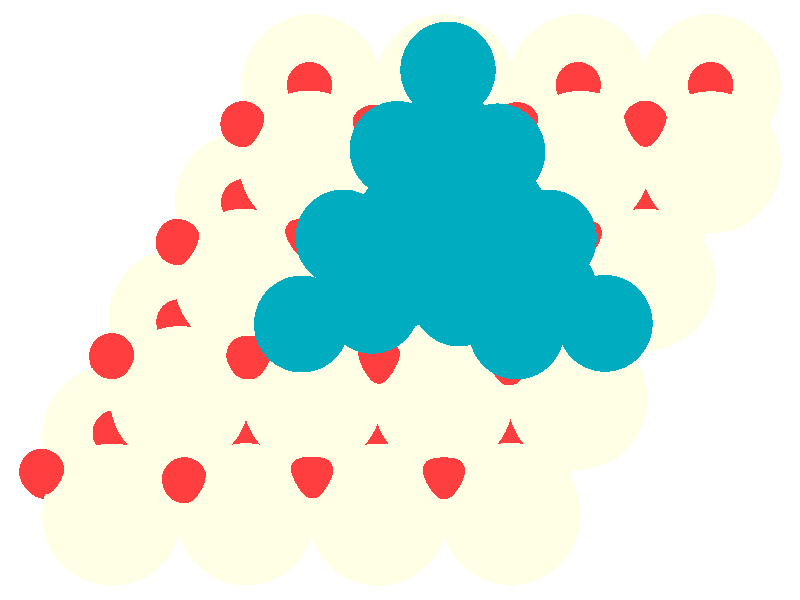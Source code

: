 #include "colors.inc"
#include "finish.inc"

global_settings {assumed_gamma 1 max_trace_level 6}
background {color White}
camera {orthographic
  right -23.34*x up 17.22*y
  direction 1.00*z
  location <0,0,50.00> look_at <0,0,0>}
light_source {<  2.00,   3.00,  40.00> color White
  area_light <0.70, 0, 0>, <0, 0.70, 0>, 3, 3
  adaptive 1 jitter}

#declare simple = finish {phong 0.7}
#declare pale = finish {ambient .5 diffuse .85 roughness .001 specular 0.200 }
#declare intermediate = finish {ambient 0.3 diffuse 0.6 specular 0.10 roughness 0.04 }
#declare vmd = finish {ambient .0 diffuse .65 phong 0.1 phong_size 40. specular 0.500 }
#declare jmol = finish {ambient .2 diffuse .6 specular 1 roughness .001 metallic}
#declare ase2 = finish {ambient 0.05 brilliance 3 diffuse 0.6 metallic specular 0.70 roughness 0.04 reflection 0.15}
#declare ase3 = finish {ambient .15 brilliance 2 diffuse .6 metallic specular 1. roughness .001 reflection .0}
#declare glass = finish {ambient .05 diffuse .3 specular 1. roughness .001}
#declare glass2 = finish {ambient .0 diffuse .3 specular 1. reflection .25 roughness .001}
#declare Rcell = 0.020;
#declare Rbond = 0.100;

#macro atom(LOC, R, COL, TRANS, FIN)
  sphere{LOC, R texture{pigment{color COL transmit TRANS} finish{FIN}}}
#end
#macro constrain(LOC, R, COL, TRANS FIN)
union{torus{R, Rcell rotate 45*z texture{pigment{color COL transmit TRANS} finish{FIN}}}
      torus{R, Rcell rotate -45*z texture{pigment{color COL transmit TRANS} finish{FIN}}}
      translate LOC}
#end

atom(< -2.58,   6.16, -11.67>, 2.04, rgb <1.00, 1.00, 0.78>, 0.0, ase3) // #0 
atom(<  3.25,  -3.92, -11.67>, 2.04, rgb <1.00, 1.00, 0.78>, 0.0, ase3) // #1 
atom(< -6.46,  -0.56, -11.67>, 2.04, rgb <1.00, 1.00, 0.78>, 0.0, ase3) // #2 
atom(<  5.19,  -0.56, -11.67>, 2.04, rgb <1.00, 1.00, 0.78>, 0.0, ase3) // #3 
atom(<  1.31,   6.16, -11.67>, 2.04, rgb <1.00, 1.00, 0.78>, 0.0, ase3) // #4 
atom(<  7.13,   2.80, -11.67>, 2.04, rgb <1.00, 1.00, 0.78>, 0.0, ase3) // #5 
atom(< -2.58,  -0.56, -11.67>, 2.04, rgb <1.00, 1.00, 0.78>, 0.0, ase3) // #6 
atom(<  9.07,   6.16, -11.67>, 2.04, rgb <1.00, 1.00, 0.78>, 0.0, ase3) // #7 
atom(<  5.19,   6.16, -11.67>, 2.04, rgb <1.00, 1.00, 0.78>, 0.0, ase3) // #8 
atom(< -0.63,  -3.92, -11.67>, 2.04, rgb <1.00, 1.00, 0.78>, 0.0, ase3) // #9 
atom(<  1.31,  -0.56, -11.67>, 2.04, rgb <1.00, 1.00, 0.78>, 0.0, ase3) // #10 
atom(< -0.63,   2.80, -11.67>, 2.04, rgb <1.00, 1.00, 0.78>, 0.0, ase3) // #11 
atom(< -8.40,  -3.92, -11.67>, 2.04, rgb <1.00, 1.00, 0.78>, 0.0, ase3) // #12 
atom(<  3.25,   2.80, -11.67>, 2.04, rgb <1.00, 1.00, 0.78>, 0.0, ase3) // #13 
atom(< -4.52,   2.80, -11.67>, 2.04, rgb <1.00, 1.00, 0.78>, 0.0, ase3) // #14 
atom(< -4.52,  -3.92, -11.67>, 2.04, rgb <1.00, 1.00, 0.78>, 0.0, ase3) // #15 
atom(< -4.49,  -6.15,  -8.53>, 2.04, rgb <1.00, 1.00, 0.78>, 0.0, ase3) // #16 
atom(<  3.20,   0.59,  -8.59>, 2.04, rgb <1.00, 1.00, 0.78>, 0.0, ase3) // #17 
atom(< -2.55,  -2.80,  -8.55>, 2.04, rgb <1.00, 1.00, 0.78>, 0.0, ase3) // #18 
atom(< -0.63,  -6.16,  -8.57>, 2.04, rgb <1.00, 1.00, 0.78>, 0.0, ase3) // #19 
atom(< -0.60,   0.53,  -8.56>, 2.04, rgb <1.00, 1.00, 0.78>, 0.0, ase3) // #20 
atom(<  1.26,  -2.85,  -8.58>, 2.04, rgb <1.00, 1.00, 0.78>, 0.0, ase3) // #21 
atom(<  1.30,   3.85,  -8.60>, 2.04, rgb <1.00, 1.00, 0.78>, 0.0, ase3) // #22 
atom(<  7.16,   0.58,  -8.55>, 2.04, rgb <1.00, 1.00, 0.78>, 0.0, ase3) // #23 
atom(< -8.40,  -6.16,  -8.47>, 2.04, rgb <1.00, 1.00, 0.78>, 0.0, ase3) // #24 
atom(<  9.07,   3.95,  -8.57>, 2.04, rgb <1.00, 1.00, 0.78>, 0.0, ase3) // #25 
atom(< -6.43,  -2.79,  -8.51>, 2.04, rgb <1.00, 1.00, 0.78>, 0.0, ase3) // #26 
atom(<  5.18,  -2.83,  -8.54>, 2.04, rgb <1.00, 1.00, 0.78>, 0.0, ase3) // #27 
atom(< -4.55,   0.58,  -8.55>, 2.04, rgb <1.00, 1.00, 0.78>, 0.0, ase3) // #28 
atom(<  5.27,   3.96,  -8.59>, 2.04, rgb <1.00, 1.00, 0.78>, 0.0, ase3) // #29 
atom(< -2.66,   3.97,  -8.60>, 2.04, rgb <1.00, 1.00, 0.78>, 0.0, ase3) // #30 
atom(<  3.23,  -6.14,  -8.57>, 2.04, rgb <1.00, 1.00, 0.78>, 0.0, ase3) // #31 
atom(< -2.58,   1.68, -12.46>, 0.66, rgb <1.00, 0.05, 0.05>, 0.0, ase3) // #32 
atom(< -8.40,  -1.68, -12.46>, 0.66, rgb <1.00, 0.05, 0.05>, 0.0, ase3) // #33 
atom(< -0.63,   5.04, -12.46>, 0.66, rgb <1.00, 0.05, 0.05>, 0.0, ase3) // #34 
atom(<-10.34,  -5.05, -12.46>, 0.66, rgb <1.00, 0.05, 0.05>, 0.0, ase3) // #35 
atom(<  3.25,  -1.68, -12.46>, 0.66, rgb <1.00, 0.05, 0.05>, 0.0, ase3) // #36 
atom(< -4.52,   5.04, -12.46>, 0.66, rgb <1.00, 0.05, 0.05>, 0.0, ase3) // #37 
atom(<  1.31,   1.68, -12.46>, 0.66, rgb <1.00, 0.05, 0.05>, 0.0, ase3) // #38 
atom(< -6.46,   1.68, -12.46>, 0.66, rgb <1.00, 0.05, 0.05>, 0.0, ase3) // #39 
atom(< -6.46,  -5.05, -12.46>, 0.66, rgb <1.00, 0.05, 0.05>, 0.0, ase3) // #40 
atom(<  7.13,   5.04, -12.46>, 0.66, rgb <1.00, 0.05, 0.05>, 0.0, ase3) // #41 
atom(< -0.63,  -1.68, -12.46>, 0.66, rgb <1.00, 0.05, 0.05>, 0.0, ase3) // #42 
atom(< -2.58,  -5.05, -12.46>, 0.66, rgb <1.00, 0.05, 0.05>, 0.0, ase3) // #43 
atom(< -4.52,  -1.68, -12.46>, 0.66, rgb <1.00, 0.05, 0.05>, 0.0, ase3) // #44 
atom(<  3.25,   5.04, -12.46>, 0.66, rgb <1.00, 0.05, 0.05>, 0.0, ase3) // #45 
atom(<  5.19,   1.68, -12.46>, 0.66, rgb <1.00, 0.05, 0.05>, 0.0, ase3) // #46 
atom(<  1.31,  -5.05, -12.46>, 0.66, rgb <1.00, 0.05, 0.05>, 0.0, ase3) // #47 
atom(< -4.52,  -6.17, -10.87>, 0.66, rgb <1.00, 0.05, 0.05>, 0.0, ase3) // #48 
atom(< -2.58,  -2.80, -10.87>, 0.66, rgb <1.00, 0.05, 0.05>, 0.0, ase3) // #49 
atom(< -0.63,  -6.17, -10.87>, 0.66, rgb <1.00, 0.05, 0.05>, 0.0, ase3) // #50 
atom(< -4.52,   0.56, -10.87>, 0.66, rgb <1.00, 0.05, 0.05>, 0.0, ase3) // #51 
atom(< -0.63,   0.56, -10.87>, 0.66, rgb <1.00, 0.05, 0.05>, 0.0, ase3) // #52 
atom(<  7.13,   0.56, -10.87>, 0.66, rgb <1.00, 0.05, 0.05>, 0.0, ase3) // #53 
atom(<  1.31,  -2.80, -10.87>, 0.66, rgb <1.00, 0.05, 0.05>, 0.0, ase3) // #54 
atom(< -6.46,  -2.80, -10.87>, 0.66, rgb <1.00, 0.05, 0.05>, 0.0, ase3) // #55 
atom(<  5.19,  -2.80, -10.87>, 0.66, rgb <1.00, 0.05, 0.05>, 0.0, ase3) // #56 
atom(< -8.40,  -6.17, -10.87>, 0.66, rgb <1.00, 0.05, 0.05>, 0.0, ase3) // #57 
atom(<  3.25,   0.56, -10.87>, 0.66, rgb <1.00, 0.05, 0.05>, 0.0, ase3) // #58 
atom(<  3.25,  -6.17, -10.87>, 0.66, rgb <1.00, 0.05, 0.05>, 0.0, ase3) // #59 
atom(<  9.07,   3.92, -10.87>, 0.66, rgb <1.00, 0.05, 0.05>, 0.0, ase3) // #60 
atom(<  5.19,   3.92, -10.87>, 0.66, rgb <1.00, 0.05, 0.05>, 0.0, ase3) // #61 
atom(< -2.58,   3.92, -10.87>, 0.66, rgb <1.00, 0.05, 0.05>, 0.0, ase3) // #62 
atom(<  1.31,   3.92, -10.87>, 0.66, rgb <1.00, 0.05, 0.05>, 0.0, ase3) // #63 
atom(< -0.64,  -3.94,  -9.38>, 0.66, rgb <1.00, 0.05, 0.05>, 0.0, ase3) // #64 
atom(< -4.56,   2.81,  -9.39>, 0.66, rgb <1.00, 0.05, 0.05>, 0.0, ase3) // #65 
atom(<  9.06,   6.17,  -9.39>, 0.66, rgb <1.00, 0.05, 0.05>, 0.0, ase3) // #66 
atom(<  5.20,   6.17,  -9.38>, 0.66, rgb <1.00, 0.05, 0.05>, 0.0, ase3) // #67 
atom(<  7.15,   2.80,  -9.38>, 0.66, rgb <1.00, 0.05, 0.05>, 0.0, ase3) // #68 
atom(<  1.32,  -0.60,  -9.37>, 0.66, rgb <1.00, 0.05, 0.05>, 0.0, ase3) // #69 
atom(< -2.64,   6.17,  -9.36>, 0.66, rgb <1.00, 0.05, 0.05>, 0.0, ase3) // #70 
atom(< -6.45,  -0.64,  -9.31>, 0.66, rgb <1.00, 0.05, 0.05>, 0.0, ase3) // #71 
atom(< -2.58,  -0.54,  -9.37>, 0.66, rgb <1.00, 0.05, 0.05>, 0.0, ase3) // #72 
atom(< -0.65,   2.78,  -9.38>, 0.66, rgb <1.00, 0.05, 0.05>, 0.0, ase3) // #73 
atom(<  5.18,  -0.57,  -9.34>, 0.66, rgb <1.00, 0.05, 0.05>, 0.0, ase3) // #74 
atom(< -4.59,  -3.87,  -9.31>, 0.66, rgb <1.00, 0.05, 0.05>, 0.0, ase3) // #75 
atom(<  3.26,   2.81,  -9.38>, 0.66, rgb <1.00, 0.05, 0.05>, 0.0, ase3) // #76 
atom(<  1.37,   6.10,  -9.34>, 0.66, rgb <1.00, 0.05, 0.05>, 0.0, ase3) // #77 
atom(< -8.31,  -3.82,  -9.27>, 0.66, rgb <1.00, 0.05, 0.05>, 0.0, ase3) // #78 
atom(<  3.22,  -3.90,  -9.39>, 0.66, rgb <1.00, 0.05, 0.05>, 0.0, ase3) // #79 
atom(< -0.78,   4.94,  -7.73>, 0.66, rgb <1.00, 0.05, 0.05>, 0.0, ase3) // #80 
atom(<  7.16,   5.06,  -7.80>, 0.66, rgb <1.00, 0.05, 0.05>, 0.0, ase3) // #81 
atom(<  3.42,   5.02,  -7.73>, 0.66, rgb <1.00, 0.05, 0.05>, 0.0, ase3) // #82 
atom(<-10.45,  -4.93,  -7.77>, 0.66, rgb <1.00, 0.05, 0.05>, 0.0, ase3) // #83 
atom(< -2.72,   1.82,  -7.78>, 0.66, rgb <1.00, 0.05, 0.05>, 0.0, ase3) // #84 
atom(< -4.41,  -1.62,  -7.57>, 0.66, rgb <1.00, 0.05, 0.05>, 0.0, ase3) // #85 
atom(< -6.29,  -5.17,  -7.46>, 0.66, rgb <1.00, 0.05, 0.05>, 0.0, ase3) // #86 
atom(< -8.41,  -1.61,  -7.53>, 0.66, rgb <1.00, 0.05, 0.05>, 0.0, ase3) // #87 
atom(<  1.31,   1.63,  -7.91>, 0.66, rgb <1.00, 0.05, 0.05>, 0.0, ase3) // #88 
atom(< -0.61,  -1.74,  -7.81>, 0.66, rgb <1.00, 0.05, 0.05>, 0.0, ase3) // #89 
atom(< -2.57,  -5.03,  -7.81>, 0.66, rgb <1.00, 0.05, 0.05>, 0.0, ase3) // #90 
atom(< -6.47,   1.66,  -7.80>, 0.66, rgb <1.00, 0.05, 0.05>, 0.0, ase3) // #91 
atom(<  5.26,   1.79,  -7.80>, 0.66, rgb <1.00, 0.05, 0.05>, 0.0, ase3) // #92 
atom(<  3.18,  -1.78,  -7.71>, 0.66, rgb <1.00, 0.05, 0.05>, 0.0, ase3) // #93 
atom(<  1.28,  -5.05,  -7.79>, 0.66, rgb <1.00, 0.05, 0.05>, 0.0, ase3) // #94 
atom(< -4.58,   5.05,  -7.78>, 0.66, rgb <1.00, 0.05, 0.05>, 0.0, ase3) // #95 
atom(<  3.40,  -0.89,  -5.92>, 1.39, rgb <0.00, 0.41, 0.52>, 0.0, ase3) // #96 
atom(<  1.72,   0.06,  -4.32>, 1.39, rgb <0.00, 0.41, 0.52>, 0.0, ase3) // #97 
atom(< -1.66,   1.78,  -6.05>, 1.39, rgb <0.00, 0.41, 0.52>, 0.0, ase3) // #98 
atom(<  4.35,   1.77,  -5.99>, 1.39, rgb <0.00, 0.41, 0.52>, 0.0, ase3) // #99 
atom(< -0.08,   4.32,  -5.95>, 1.39, rgb <0.00, 0.41, 0.52>, 0.0, ase3) // #100 
atom(<  0.16,   2.35,  -4.28>, 1.39, rgb <0.00, 0.41, 0.52>, 0.0, ase3) // #101 
atom(<  2.85,   4.25,  -5.95>, 1.39, rgb <0.00, 0.41, 0.52>, 0.0, ase3) // #102 
atom(<  2.89,   2.52,  -3.97>, 1.39, rgb <0.00, 0.41, 0.52>, 0.0, ase3) // #103 
atom(< -0.81,  -0.15,  -4.60>, 1.39, rgb <0.00, 0.41, 0.52>, 0.0, ase3) // #104 
atom(< -2.87,  -0.69,  -6.23>, 1.39, rgb <0.00, 0.41, 0.52>, 0.0, ase3) // #105 
atom(<  1.38,   4.73,  -3.85>, 1.39, rgb <0.00, 0.41, 0.52>, 0.0, ase3) // #106 
atom(<  1.40,   6.60,  -5.96>, 1.39, rgb <0.00, 0.41, 0.52>, 0.0, ase3) // #107 
atom(<  4.37,   0.25,  -3.83>, 1.39, rgb <0.00, 0.41, 0.52>, 0.0, ase3) // #108 
atom(<  5.98,  -0.67,  -5.98>, 1.39, rgb <0.00, 0.41, 0.52>, 0.0, ase3) // #109 
atom(<  2.71,   0.80,  -1.87>, 1.39, rgb <0.00, 0.41, 0.52>, 0.0, ase3) // #110 
atom(< -0.02,   0.56,  -2.26>, 1.39, rgb <0.00, 0.41, 0.52>, 0.0, ase3) // #111 
atom(<  1.19,   3.06,  -1.86>, 1.39, rgb <0.00, 0.41, 0.52>, 0.0, ase3) // #112 
atom(<  1.02,   1.30,   0.00>, 1.39, rgb <0.00, 0.41, 0.52>, 0.0, ase3) // #113 
